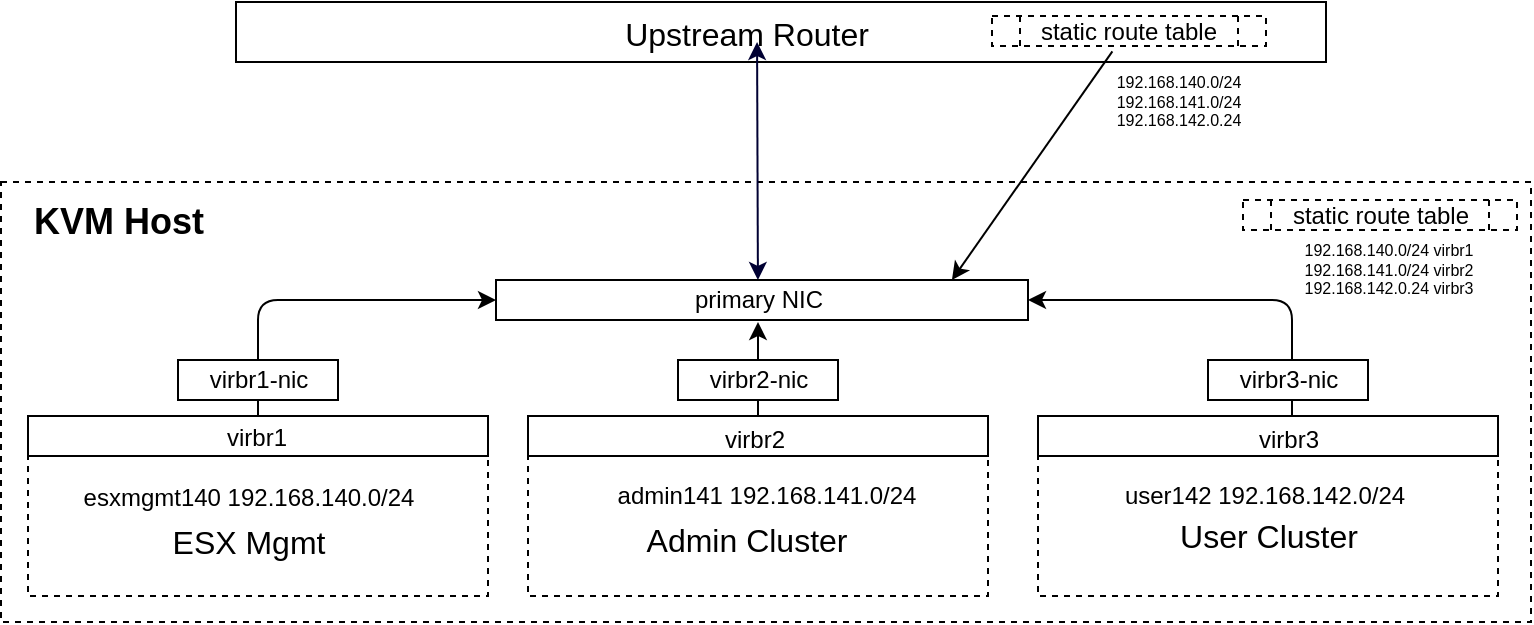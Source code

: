 <mxfile version="14.9.7" type="github">
  <diagram id="1Cb1qSJVZ5FItr-Skr9E" name="Page-1">
    <mxGraphModel dx="1040" dy="788" grid="1" gridSize="10" guides="1" tooltips="1" connect="1" arrows="1" fold="1" page="1" pageScale="1" pageWidth="850" pageHeight="1100" math="0" shadow="0">
      <root>
        <mxCell id="0" />
        <mxCell id="1" parent="0" />
        <mxCell id="sGlcdZyxQBhRicDdFwq3-3" value="" style="rounded=0;whiteSpace=wrap;html=1;fontSize=16;dashed=1;fillColor=none;" parent="1" vertex="1">
          <mxGeometry x="36.5" y="170" width="765" height="220" as="geometry" />
        </mxCell>
        <mxCell id="sGlcdZyxQBhRicDdFwq3-5" value="" style="rounded=0;whiteSpace=wrap;html=1;" parent="1" vertex="1">
          <mxGeometry x="154" y="80" width="545" height="30" as="geometry" />
        </mxCell>
        <mxCell id="sGlcdZyxQBhRicDdFwq3-6" value="" style="rounded=0;whiteSpace=wrap;html=1;fontSize=16;dashed=1;fillColor=none;" parent="1" vertex="1">
          <mxGeometry x="555" y="287" width="230" height="90" as="geometry" />
        </mxCell>
        <mxCell id="sGlcdZyxQBhRicDdFwq3-7" value="" style="rounded=0;whiteSpace=wrap;html=1;fontSize=16;dashed=1;fillColor=none;" parent="1" vertex="1">
          <mxGeometry x="300" y="287" width="230" height="90" as="geometry" />
        </mxCell>
        <mxCell id="sGlcdZyxQBhRicDdFwq3-10" value="Upstream Router" style="text;html=1;align=center;verticalAlign=middle;resizable=0;points=[];autosize=1;strokeColor=none;fontSize=16;" parent="1" vertex="1">
          <mxGeometry x="339" y="86" width="140" height="20" as="geometry" />
        </mxCell>
        <mxCell id="sGlcdZyxQBhRicDdFwq3-11" value="&lt;div&gt;admin141 192.168.141.0/24&lt;/div&gt;" style="text;html=1;align=center;verticalAlign=middle;resizable=0;points=[];autosize=1;strokeColor=none;" parent="1" vertex="1">
          <mxGeometry x="339" y="317" width="160" height="20" as="geometry" />
        </mxCell>
        <mxCell id="sGlcdZyxQBhRicDdFwq3-12" value="&lt;div&gt;user142 192.168.142.0/24&lt;/div&gt;" style="text;html=1;align=center;verticalAlign=middle;resizable=0;points=[];autosize=1;strokeColor=none;" parent="1" vertex="1">
          <mxGeometry x="588" y="317" width="160" height="20" as="geometry" />
        </mxCell>
        <mxCell id="sGlcdZyxQBhRicDdFwq3-13" value="" style="endArrow=classic;startArrow=classic;html=1;fontSize=16;fillColor=#f5f5f5;rounded=0;entryX=0.779;entryY=1.2;entryDx=0;entryDy=0;entryPerimeter=0;strokeColor=#000033;" parent="1" source="sGlcdZyxQBhRicDdFwq3-19" edge="1">
          <mxGeometry x="385.5" y="107" width="50" height="50" as="geometry">
            <mxPoint x="414.52" y="200" as="sourcePoint" />
            <mxPoint x="414.53" y="100" as="targetPoint" />
          </mxGeometry>
        </mxCell>
        <mxCell id="sGlcdZyxQBhRicDdFwq3-16" value="" style="shape=process;whiteSpace=wrap;html=1;backgroundOutline=1;dashed=1;fontSize=12;fillColor=none;" parent="1" vertex="1">
          <mxGeometry x="532" y="87" width="137" height="15" as="geometry" />
        </mxCell>
        <mxCell id="sGlcdZyxQBhRicDdFwq3-17" value="KVM Host" style="text;html=1;align=center;verticalAlign=middle;resizable=0;points=[];autosize=1;strokeColor=none;fontSize=18;fontStyle=1" parent="1" vertex="1">
          <mxGeometry x="45" y="175" width="100" height="30" as="geometry" />
        </mxCell>
        <mxCell id="sGlcdZyxQBhRicDdFwq3-18" value="" style="rounded=0;whiteSpace=wrap;html=1;" parent="1" vertex="1">
          <mxGeometry x="284" y="219" width="266" height="20" as="geometry" />
        </mxCell>
        <mxCell id="sGlcdZyxQBhRicDdFwq3-19" value="primary NIC" style="text;html=1;align=center;verticalAlign=middle;resizable=0;points=[];autosize=1;strokeColor=none;" parent="1" vertex="1">
          <mxGeometry x="375" y="219" width="80" height="20" as="geometry" />
        </mxCell>
        <mxCell id="sGlcdZyxQBhRicDdFwq3-20" value="" style="endArrow=classic;html=1;fontSize=12;entryX=0.857;entryY=0;entryDx=0;entryDy=0;entryPerimeter=0;exitX=0.422;exitY=0.983;exitDx=0;exitDy=0;exitPerimeter=0;" parent="1" source="sGlcdZyxQBhRicDdFwq3-21" target="sGlcdZyxQBhRicDdFwq3-18" edge="1">
          <mxGeometry width="50" height="50" relative="1" as="geometry">
            <mxPoint x="600" y="100" as="sourcePoint" />
            <mxPoint x="554" y="320" as="targetPoint" />
          </mxGeometry>
        </mxCell>
        <mxCell id="sGlcdZyxQBhRicDdFwq3-21" value="static route table" style="text;html=1;align=center;verticalAlign=middle;resizable=0;points=[];autosize=1;strokeColor=none;" parent="1" vertex="1">
          <mxGeometry x="550" y="85" width="100" height="20" as="geometry" />
        </mxCell>
        <mxCell id="sGlcdZyxQBhRicDdFwq3-22" value="&lt;div style=&quot;font-size: 8px&quot;&gt;192.168.140.0/24&lt;br&gt;&lt;/div&gt;&lt;div style=&quot;font-size: 8px&quot;&gt;192.168.141.0/24&lt;/div&gt;&lt;div style=&quot;font-size: 8px&quot;&gt;192.168.142.0.24&lt;br style=&quot;font-size: 8px&quot;&gt;&lt;/div&gt;" style="text;html=1;align=center;verticalAlign=middle;resizable=0;points=[];autosize=1;strokeColor=none;fontSize=8;" parent="1" vertex="1">
          <mxGeometry x="585" y="110" width="80" height="40" as="geometry" />
        </mxCell>
        <mxCell id="sGlcdZyxQBhRicDdFwq3-24" value="Admin Cluster" style="text;html=1;align=center;verticalAlign=middle;resizable=0;points=[];autosize=1;strokeColor=none;fontSize=16;" parent="1" vertex="1">
          <mxGeometry x="349" y="339" width="120" height="20" as="geometry" />
        </mxCell>
        <mxCell id="sGlcdZyxQBhRicDdFwq3-25" value="User Cluster" style="text;html=1;align=center;verticalAlign=middle;resizable=0;points=[];autosize=1;strokeColor=none;fontSize=16;" parent="1" vertex="1">
          <mxGeometry x="620" y="337" width="100" height="20" as="geometry" />
        </mxCell>
        <mxCell id="sGlcdZyxQBhRicDdFwq3-26" value="" style="rounded=0;whiteSpace=wrap;html=1;fontSize=16;dashed=1;fillColor=none;" parent="1" vertex="1">
          <mxGeometry x="50" y="287" width="230" height="90" as="geometry" />
        </mxCell>
        <mxCell id="sGlcdZyxQBhRicDdFwq3-29" value="&lt;div align=&quot;left&quot;&gt;esxmgmt140 192.168.140.0/24&lt;/div&gt;" style="text;html=1;align=center;verticalAlign=middle;resizable=0;points=[];autosize=1;strokeColor=none;" parent="1" vertex="1">
          <mxGeometry x="70" y="318" width="180" height="20" as="geometry" />
        </mxCell>
        <mxCell id="sGlcdZyxQBhRicDdFwq3-30" value="ESX Mgmt" style="text;html=1;align=center;verticalAlign=middle;resizable=0;points=[];autosize=1;strokeColor=none;fontSize=16;" parent="1" vertex="1">
          <mxGeometry x="115" y="340" width="90" height="20" as="geometry" />
        </mxCell>
        <mxCell id="sGlcdZyxQBhRicDdFwq3-31" value="" style="endArrow=classic;html=1;fontSize=18;entryX=1;entryY=0.5;entryDx=0;entryDy=0;" parent="1" target="sGlcdZyxQBhRicDdFwq3-18" edge="1">
          <mxGeometry width="50" height="50" relative="1" as="geometry">
            <mxPoint x="682" y="289" as="sourcePoint" />
            <mxPoint x="550" y="289" as="targetPoint" />
            <Array as="points">
              <mxPoint x="682" y="229" />
            </Array>
          </mxGeometry>
        </mxCell>
        <mxCell id="sGlcdZyxQBhRicDdFwq3-32" value="" style="endArrow=classic;html=1;fontSize=18;entryX=0;entryY=0.5;entryDx=0;entryDy=0;exitX=0.5;exitY=0;exitDx=0;exitDy=0;" parent="1" source="sGlcdZyxQBhRicDdFwq3-26" target="sGlcdZyxQBhRicDdFwq3-18" edge="1">
          <mxGeometry width="50" height="50" relative="1" as="geometry">
            <mxPoint x="165" y="279" as="sourcePoint" />
            <mxPoint x="284" y="259" as="targetPoint" />
            <Array as="points">
              <mxPoint x="165" y="229" />
            </Array>
          </mxGeometry>
        </mxCell>
        <mxCell id="sGlcdZyxQBhRicDdFwq3-34" value="" style="endArrow=classic;html=1;" parent="1" edge="1">
          <mxGeometry width="50" height="50" relative="1" as="geometry">
            <mxPoint x="415" y="289" as="sourcePoint" />
            <mxPoint x="415" y="240" as="targetPoint" />
          </mxGeometry>
        </mxCell>
        <mxCell id="sGlcdZyxQBhRicDdFwq3-36" value="" style="rounded=0;whiteSpace=wrap;html=1;" parent="1" vertex="1">
          <mxGeometry x="125" y="259" width="80" height="20" as="geometry" />
        </mxCell>
        <mxCell id="sGlcdZyxQBhRicDdFwq3-37" value="virbr1-nic" style="text;html=1;align=center;verticalAlign=middle;resizable=0;points=[];autosize=1;strokeColor=none;" parent="1" vertex="1">
          <mxGeometry x="135" y="259" width="60" height="20" as="geometry" />
        </mxCell>
        <mxCell id="sGlcdZyxQBhRicDdFwq3-38" value="" style="rounded=0;whiteSpace=wrap;html=1;" parent="1" vertex="1">
          <mxGeometry x="375" y="259" width="80" height="20" as="geometry" />
        </mxCell>
        <mxCell id="sGlcdZyxQBhRicDdFwq3-39" value="virbr2-nic" style="text;html=1;align=center;verticalAlign=middle;resizable=0;points=[];autosize=1;strokeColor=none;" parent="1" vertex="1">
          <mxGeometry x="385" y="259" width="60" height="20" as="geometry" />
        </mxCell>
        <mxCell id="sGlcdZyxQBhRicDdFwq3-40" value="" style="rounded=0;whiteSpace=wrap;html=1;" parent="1" vertex="1">
          <mxGeometry x="640" y="259" width="80" height="20" as="geometry" />
        </mxCell>
        <mxCell id="sGlcdZyxQBhRicDdFwq3-41" value="virbr3-nic" style="text;html=1;align=center;verticalAlign=middle;resizable=0;points=[];autosize=1;strokeColor=none;" parent="1" vertex="1">
          <mxGeometry x="650" y="259" width="60" height="20" as="geometry" />
        </mxCell>
        <mxCell id="sGlcdZyxQBhRicDdFwq3-42" value="" style="rounded=0;whiteSpace=wrap;html=1;" parent="1" vertex="1">
          <mxGeometry x="50" y="287" width="230" height="20" as="geometry" />
        </mxCell>
        <mxCell id="sGlcdZyxQBhRicDdFwq3-43" value="virbr1" style="text;html=1;align=center;verticalAlign=middle;resizable=0;points=[];autosize=1;strokeColor=none;" parent="1" vertex="1">
          <mxGeometry x="139" y="288" width="50" height="20" as="geometry" />
        </mxCell>
        <mxCell id="sGlcdZyxQBhRicDdFwq3-45" value="" style="rounded=0;whiteSpace=wrap;html=1;" parent="1" vertex="1">
          <mxGeometry x="300" y="287" width="230" height="20" as="geometry" />
        </mxCell>
        <mxCell id="sGlcdZyxQBhRicDdFwq3-46" value="virbr2" style="text;html=1;align=center;verticalAlign=middle;resizable=0;points=[];autosize=1;strokeColor=none;" parent="1" vertex="1">
          <mxGeometry x="388" y="289" width="50" height="20" as="geometry" />
        </mxCell>
        <mxCell id="sGlcdZyxQBhRicDdFwq3-47" value="" style="rounded=0;whiteSpace=wrap;html=1;" parent="1" vertex="1">
          <mxGeometry x="555" y="287" width="230" height="20" as="geometry" />
        </mxCell>
        <mxCell id="sGlcdZyxQBhRicDdFwq3-48" value="virbr3" style="text;html=1;align=center;verticalAlign=middle;resizable=0;points=[];autosize=1;strokeColor=none;" parent="1" vertex="1">
          <mxGeometry x="655" y="289" width="50" height="20" as="geometry" />
        </mxCell>
        <mxCell id="sGlcdZyxQBhRicDdFwq3-50" value="" style="shape=process;whiteSpace=wrap;html=1;backgroundOutline=1;dashed=1;fontSize=12;fillColor=none;" parent="1" vertex="1">
          <mxGeometry x="657.5" y="179" width="137" height="15" as="geometry" />
        </mxCell>
        <mxCell id="sGlcdZyxQBhRicDdFwq3-51" value="static route table" style="text;html=1;align=center;verticalAlign=middle;resizable=0;points=[];autosize=1;strokeColor=none;" parent="1" vertex="1">
          <mxGeometry x="675.5" y="177" width="100" height="20" as="geometry" />
        </mxCell>
        <mxCell id="sGlcdZyxQBhRicDdFwq3-52" value="&lt;div style=&quot;font-size: 8px&quot;&gt;192.168.140.0/24 virbr1&lt;br&gt;&lt;/div&gt;&lt;div style=&quot;font-size: 8px&quot;&gt;192.168.141.0/24 virbr2&lt;br&gt;&lt;/div&gt;&lt;div style=&quot;font-size: 8px&quot;&gt;192.168.142.0.24 virbr3&lt;br style=&quot;font-size: 8px&quot;&gt;&lt;/div&gt;" style="text;html=1;align=center;verticalAlign=middle;resizable=0;points=[];autosize=1;strokeColor=none;fontSize=8;" parent="1" vertex="1">
          <mxGeometry x="680" y="194" width="100" height="40" as="geometry" />
        </mxCell>
      </root>
    </mxGraphModel>
  </diagram>
</mxfile>
